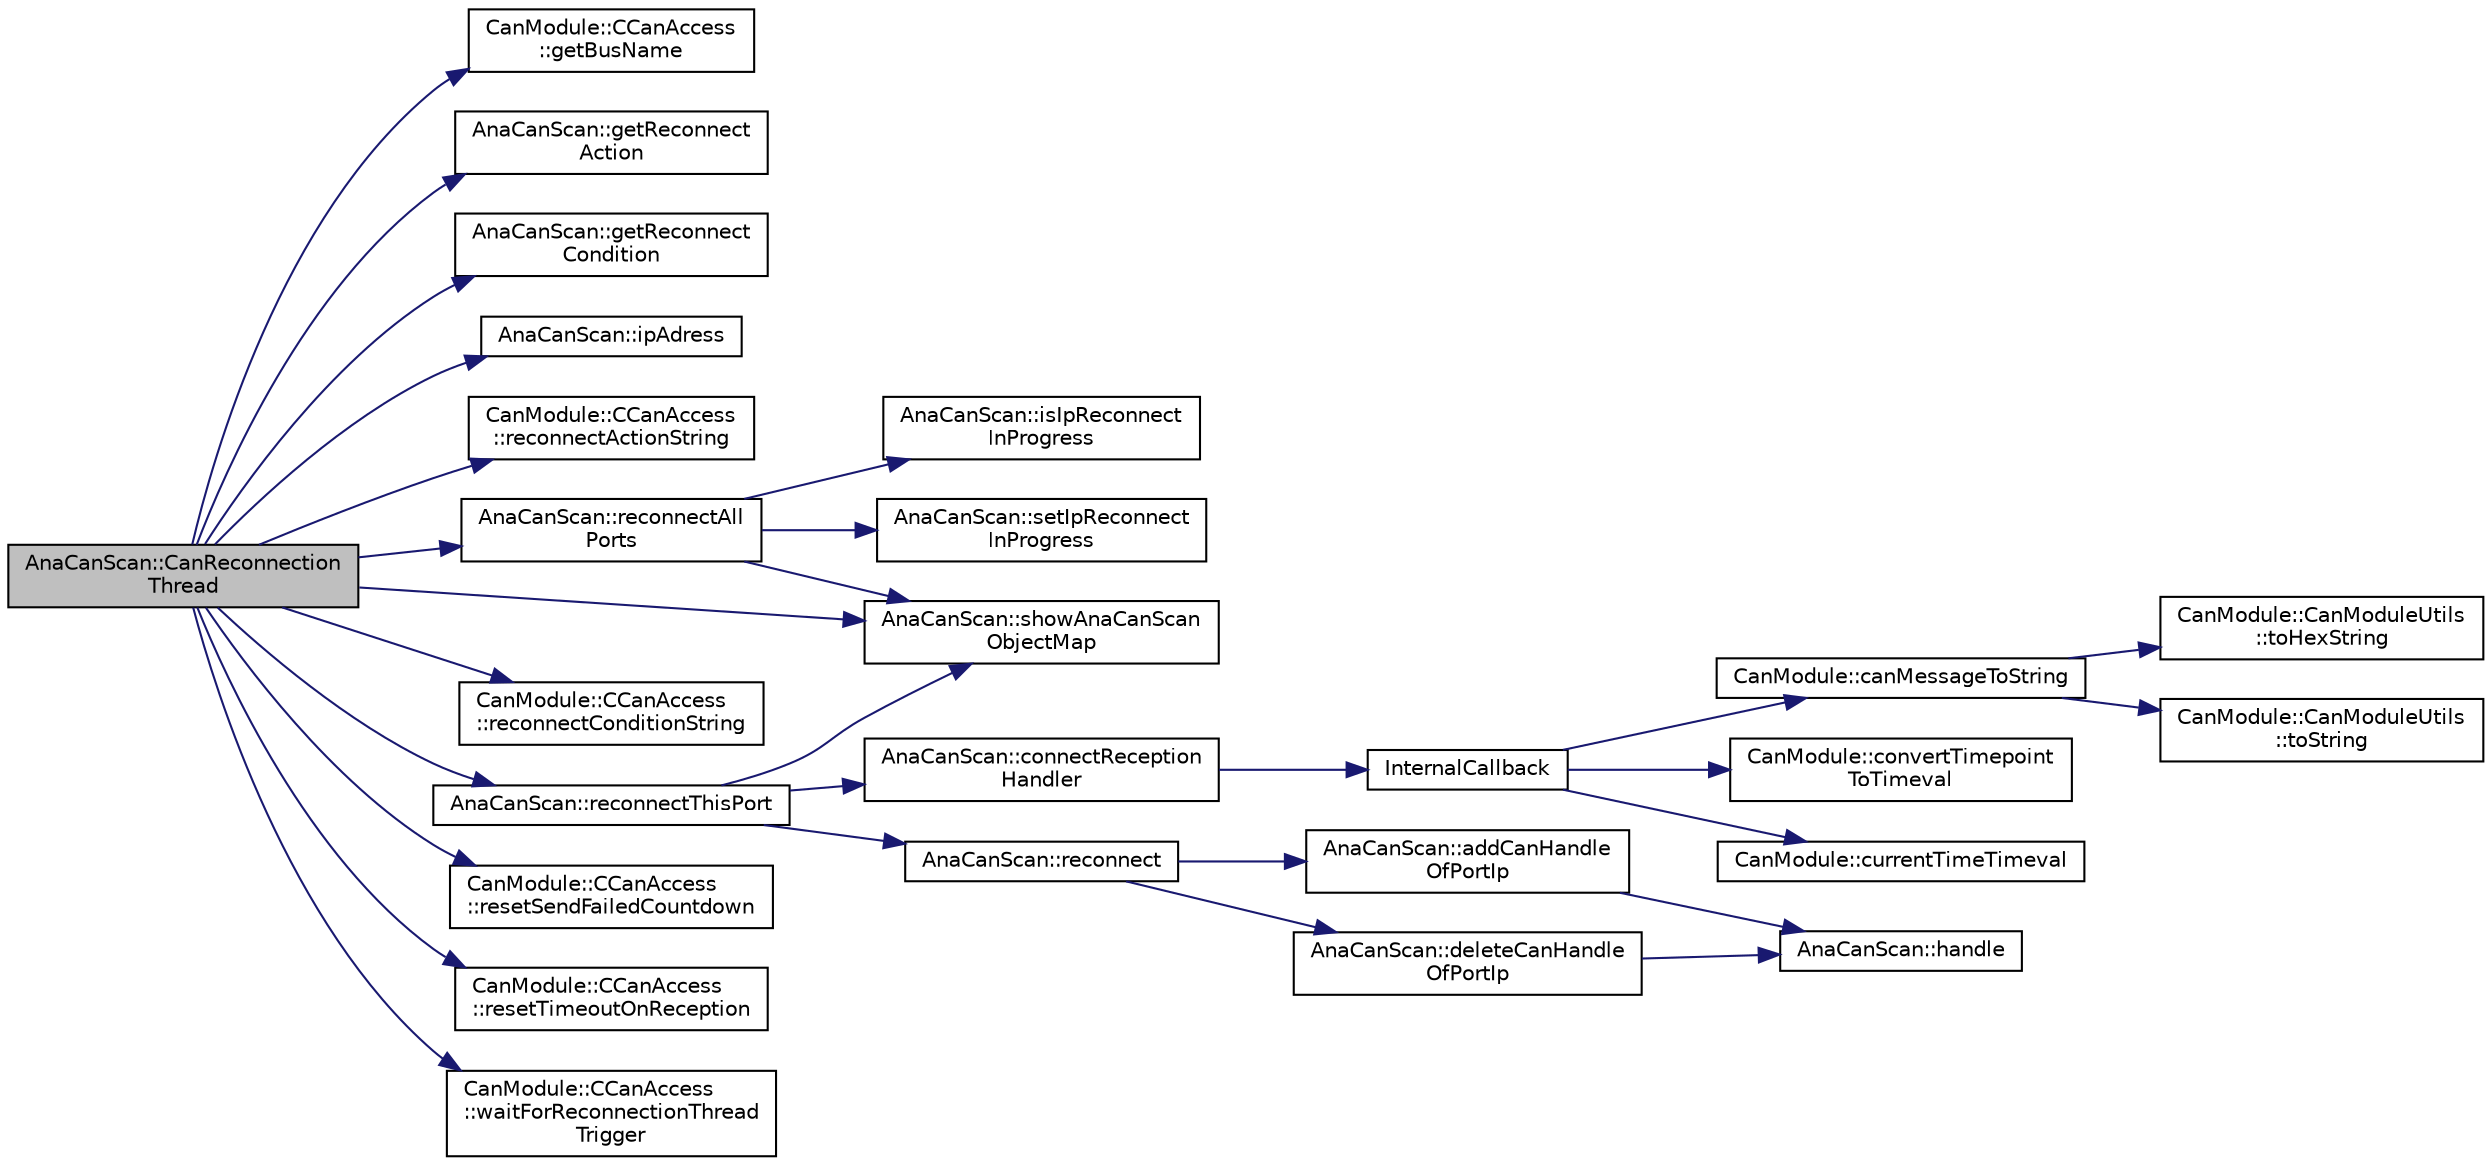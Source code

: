 digraph "AnaCanScan::CanReconnectionThread"
{
 // LATEX_PDF_SIZE
  edge [fontname="Helvetica",fontsize="10",labelfontname="Helvetica",labelfontsize="10"];
  node [fontname="Helvetica",fontsize="10",shape=record];
  rankdir="LR";
  Node1 [label="AnaCanScan::CanReconnection\lThread",height=0.2,width=0.4,color="black", fillcolor="grey75", style="filled", fontcolor="black",tooltip=" "];
  Node1 -> Node2 [color="midnightblue",fontsize="10",style="solid",fontname="Helvetica"];
  Node2 [label="CanModule::CCanAccess\l::getBusName",height=0.2,width=0.4,color="black", fillcolor="white", style="filled",URL="$classCanModule_1_1CCanAccess.html#ac3f5126ae36d642217425e21696d19ca",tooltip=" "];
  Node1 -> Node3 [color="midnightblue",fontsize="10",style="solid",fontname="Helvetica"];
  Node3 [label="AnaCanScan::getReconnect\lAction",height=0.2,width=0.4,color="black", fillcolor="white", style="filled",URL="$classAnaCanScan.html#a6ad398dd6aec952c19165899abd48b8a",tooltip=" "];
  Node1 -> Node4 [color="midnightblue",fontsize="10",style="solid",fontname="Helvetica"];
  Node4 [label="AnaCanScan::getReconnect\lCondition",height=0.2,width=0.4,color="black", fillcolor="white", style="filled",URL="$classAnaCanScan.html#a74073d663dd44148033b3d6d15428ea9",tooltip=" "];
  Node1 -> Node5 [color="midnightblue",fontsize="10",style="solid",fontname="Helvetica"];
  Node5 [label="AnaCanScan::ipAdress",height=0.2,width=0.4,color="black", fillcolor="white", style="filled",URL="$classAnaCanScan.html#a8816262d658e19111e10b05cceb2e4f9",tooltip=" "];
  Node1 -> Node6 [color="midnightblue",fontsize="10",style="solid",fontname="Helvetica"];
  Node6 [label="CanModule::CCanAccess\l::reconnectActionString",height=0.2,width=0.4,color="black", fillcolor="white", style="filled",URL="$classCanModule_1_1CCanAccess.html#aa12f64e9e31bd491f39fc3169b1e5025",tooltip=" "];
  Node1 -> Node7 [color="midnightblue",fontsize="10",style="solid",fontname="Helvetica"];
  Node7 [label="AnaCanScan::reconnectAll\lPorts",height=0.2,width=0.4,color="black", fillcolor="white", style="filled",URL="$classAnaCanScan.html#a6f8433af30b66333a940c4fbdbb64b5b",tooltip=" "];
  Node7 -> Node8 [color="midnightblue",fontsize="10",style="solid",fontname="Helvetica"];
  Node8 [label="AnaCanScan::isIpReconnect\lInProgress",height=0.2,width=0.4,color="black", fillcolor="white", style="filled",URL="$classAnaCanScan.html#ad07c0156fc64b9741b93c8087271697e",tooltip=" "];
  Node7 -> Node9 [color="midnightblue",fontsize="10",style="solid",fontname="Helvetica"];
  Node9 [label="AnaCanScan::setIpReconnect\lInProgress",height=0.2,width=0.4,color="black", fillcolor="white", style="filled",URL="$classAnaCanScan.html#a49edbc1e0e48d5d487238bc76fa133b9",tooltip=" "];
  Node7 -> Node10 [color="midnightblue",fontsize="10",style="solid",fontname="Helvetica"];
  Node10 [label="AnaCanScan::showAnaCanScan\lObjectMap",height=0.2,width=0.4,color="black", fillcolor="white", style="filled",URL="$classAnaCanScan.html#a9ebdd69b0b5f2e43b152fde44dfbd543",tooltip=" "];
  Node1 -> Node11 [color="midnightblue",fontsize="10",style="solid",fontname="Helvetica"];
  Node11 [label="CanModule::CCanAccess\l::reconnectConditionString",height=0.2,width=0.4,color="black", fillcolor="white", style="filled",URL="$classCanModule_1_1CCanAccess.html#a9da88ce122d5de04a0235a4682a13dc0",tooltip=" "];
  Node1 -> Node12 [color="midnightblue",fontsize="10",style="solid",fontname="Helvetica"];
  Node12 [label="AnaCanScan::reconnectThisPort",height=0.2,width=0.4,color="black", fillcolor="white", style="filled",URL="$classAnaCanScan.html#aedcf208c8b79a297650bb2790884a79d",tooltip=" "];
  Node12 -> Node13 [color="midnightblue",fontsize="10",style="solid",fontname="Helvetica"];
  Node13 [label="AnaCanScan::connectReception\lHandler",height=0.2,width=0.4,color="black", fillcolor="white", style="filled",URL="$classAnaCanScan.html#a428d6c62f3a2d6b4297898593961696b",tooltip=" "];
  Node13 -> Node14 [color="midnightblue",fontsize="10",style="solid",fontname="Helvetica"];
  Node14 [label="InternalCallback",height=0.2,width=0.4,color="black", fillcolor="white", style="filled",URL="$AnaCanScan_8cpp.html#ad5698349874e3653b879b5de27311594",tooltip=" "];
  Node14 -> Node15 [color="midnightblue",fontsize="10",style="solid",fontname="Helvetica"];
  Node15 [label="CanModule::canMessageToString",height=0.2,width=0.4,color="black", fillcolor="white", style="filled",URL="$namespaceCanModule.html#a4cbb8d5fed5d508c5d6854a26e71a820",tooltip=" "];
  Node15 -> Node16 [color="midnightblue",fontsize="10",style="solid",fontname="Helvetica"];
  Node16 [label="CanModule::CanModuleUtils\l::toHexString",height=0.2,width=0.4,color="black", fillcolor="white", style="filled",URL="$classCanModule_1_1CanModuleUtils.html#aeb2a2ee933f230f2c82cca7e45c7b6ad",tooltip=" "];
  Node15 -> Node17 [color="midnightblue",fontsize="10",style="solid",fontname="Helvetica"];
  Node17 [label="CanModule::CanModuleUtils\l::toString",height=0.2,width=0.4,color="black", fillcolor="white", style="filled",URL="$classCanModule_1_1CanModuleUtils.html#a535734490dee7c5c0ff0f51cb3875289",tooltip=" "];
  Node14 -> Node18 [color="midnightblue",fontsize="10",style="solid",fontname="Helvetica"];
  Node18 [label="CanModule::convertTimepoint\lToTimeval",height=0.2,width=0.4,color="black", fillcolor="white", style="filled",URL="$namespaceCanModule.html#a3ec3082d7d11a9c1641023cb3f53cbe5",tooltip=" "];
  Node14 -> Node19 [color="midnightblue",fontsize="10",style="solid",fontname="Helvetica"];
  Node19 [label="CanModule::currentTimeTimeval",height=0.2,width=0.4,color="black", fillcolor="white", style="filled",URL="$namespaceCanModule.html#a6d0711aac0a75de5d2bf6142997a814d",tooltip=" "];
  Node12 -> Node20 [color="midnightblue",fontsize="10",style="solid",fontname="Helvetica"];
  Node20 [label="AnaCanScan::reconnect",height=0.2,width=0.4,color="black", fillcolor="white", style="filled",URL="$classAnaCanScan.html#af1deaf420c98dcdc4687f481fd4d9a08",tooltip=" "];
  Node20 -> Node21 [color="midnightblue",fontsize="10",style="solid",fontname="Helvetica"];
  Node21 [label="AnaCanScan::addCanHandle\lOfPortIp",height=0.2,width=0.4,color="black", fillcolor="white", style="filled",URL="$classAnaCanScan.html#a3e2635663ebdfac68591d6a0577fa951",tooltip=" "];
  Node21 -> Node22 [color="midnightblue",fontsize="10",style="solid",fontname="Helvetica"];
  Node22 [label="AnaCanScan::handle",height=0.2,width=0.4,color="black", fillcolor="white", style="filled",URL="$classAnaCanScan.html#a9ce965955bb5eba734ed36b81945cb74",tooltip=" "];
  Node20 -> Node23 [color="midnightblue",fontsize="10",style="solid",fontname="Helvetica"];
  Node23 [label="AnaCanScan::deleteCanHandle\lOfPortIp",height=0.2,width=0.4,color="black", fillcolor="white", style="filled",URL="$classAnaCanScan.html#a1b62497ac5f0edcf9895c9f8cfad6b50",tooltip=" "];
  Node23 -> Node22 [color="midnightblue",fontsize="10",style="solid",fontname="Helvetica"];
  Node12 -> Node10 [color="midnightblue",fontsize="10",style="solid",fontname="Helvetica"];
  Node1 -> Node24 [color="midnightblue",fontsize="10",style="solid",fontname="Helvetica"];
  Node24 [label="CanModule::CCanAccess\l::resetSendFailedCountdown",height=0.2,width=0.4,color="black", fillcolor="white", style="filled",URL="$classCanModule_1_1CCanAccess.html#aad13b5ad34547cbe6cad4e8369557bed",tooltip=" "];
  Node1 -> Node25 [color="midnightblue",fontsize="10",style="solid",fontname="Helvetica"];
  Node25 [label="CanModule::CCanAccess\l::resetTimeoutOnReception",height=0.2,width=0.4,color="black", fillcolor="white", style="filled",URL="$classCanModule_1_1CCanAccess.html#a067f50699c1ed4b6ee6732eb0078ed0a",tooltip=" "];
  Node1 -> Node10 [color="midnightblue",fontsize="10",style="solid",fontname="Helvetica"];
  Node1 -> Node26 [color="midnightblue",fontsize="10",style="solid",fontname="Helvetica"];
  Node26 [label="CanModule::CCanAccess\l::waitForReconnectionThread\lTrigger",height=0.2,width=0.4,color="black", fillcolor="white", style="filled",URL="$classCanModule_1_1CCanAccess.html#ad8afab7f9acc769c53574edec695065b",tooltip=" "];
}
